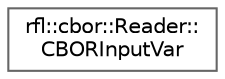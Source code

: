 digraph "类继承关系图"
{
 // LATEX_PDF_SIZE
  bgcolor="transparent";
  edge [fontname=Helvetica,fontsize=10,labelfontname=Helvetica,labelfontsize=10];
  node [fontname=Helvetica,fontsize=10,shape=box,height=0.2,width=0.4];
  rankdir="LR";
  Node0 [id="Node000000",label="rfl::cbor::Reader::\lCBORInputVar",height=0.2,width=0.4,color="grey40", fillcolor="white", style="filled",URL="$structrfl_1_1cbor_1_1_reader_1_1_c_b_o_r_input_var.html",tooltip=" "];
}
